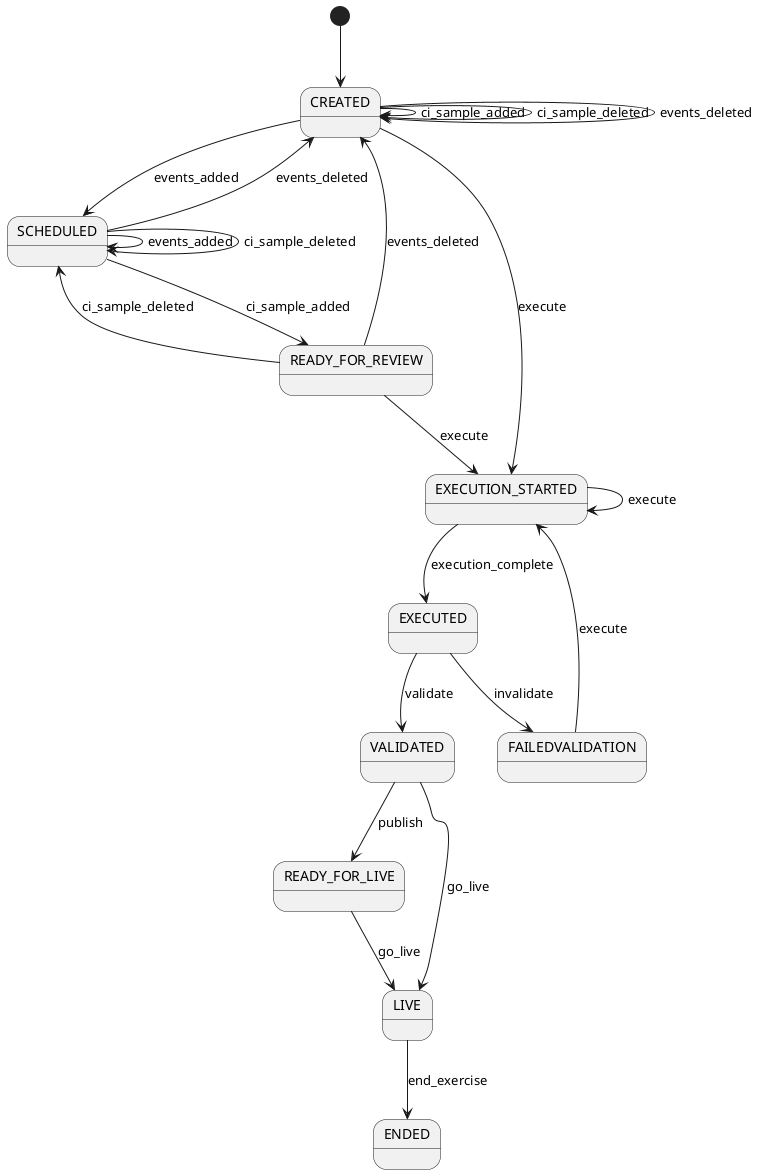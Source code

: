 @startuml

[*] --> CREATED
CREATED --> CREATED : ci_sample_added
CREATED --> CREATED : ci_sample_deleted
CREATED --> CREATED : events_deleted
CREATED --> SCHEDULED : events_added
CREATED --> EXECUTION_STARTED : execute
SCHEDULED --> SCHEDULED : events_added
SCHEDULED --> SCHEDULED : ci_sample_deleted
SCHEDULED --> READY_FOR_REVIEW : ci_sample_added
SCHEDULED --> CREATED : events_deleted
READY_FOR_REVIEW --> SCHEDULED : ci_sample_deleted
READY_FOR_REVIEW --> CREATED : events_deleted
READY_FOR_REVIEW --> EXECUTION_STARTED : execute
EXECUTION_STARTED --> EXECUTION_STARTED : execute
EXECUTION_STARTED --> EXECUTED : execution_complete
FAILEDVALIDATION --> EXECUTION_STARTED : execute
EXECUTED --> VALIDATED : validate
EXECUTED --> FAILEDVALIDATION : invalidate
VALIDATED --> READY_FOR_LIVE : publish
VALIDATED --> LIVE : go_live
READY_FOR_LIVE --> LIVE : go_live
LIVE --> ENDED : end_exercise

@enduml